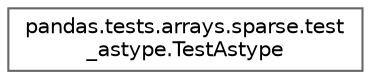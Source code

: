 digraph "Graphical Class Hierarchy"
{
 // LATEX_PDF_SIZE
  bgcolor="transparent";
  edge [fontname=Helvetica,fontsize=10,labelfontname=Helvetica,labelfontsize=10];
  node [fontname=Helvetica,fontsize=10,shape=box,height=0.2,width=0.4];
  rankdir="LR";
  Node0 [id="Node000000",label="pandas.tests.arrays.sparse.test\l_astype.TestAstype",height=0.2,width=0.4,color="grey40", fillcolor="white", style="filled",URL="$dc/d98/classpandas_1_1tests_1_1arrays_1_1sparse_1_1test__astype_1_1TestAstype.html",tooltip=" "];
}
